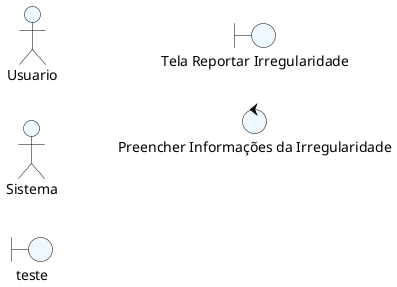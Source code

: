 @startuml DiagIrregularidade
skinparam style strictuml
skinparam ActorBackgroundColor aliceblue
skinparam ActorBorderColor black
skinparam BackgroundColor white
skinparam BoundaryBackgroundColor aliceblue
skinparam BoundaryBorderColor black
skinparam EntityBackgroundColor aliceblue
skinparam EntityBorderColor black
skinparam ControlBackgroundColor aliceblue
skinparam ControlBorderColor black

skinparam ArrowColor black
left to right direction 

actor Usuario
actor Sistema
boundary teste 
boundary "Tela Reportar Irregularidade" as TelaIrre
control "Preencher Informações da Irregularidade" as PreencherInformacoes
' control


@enduml